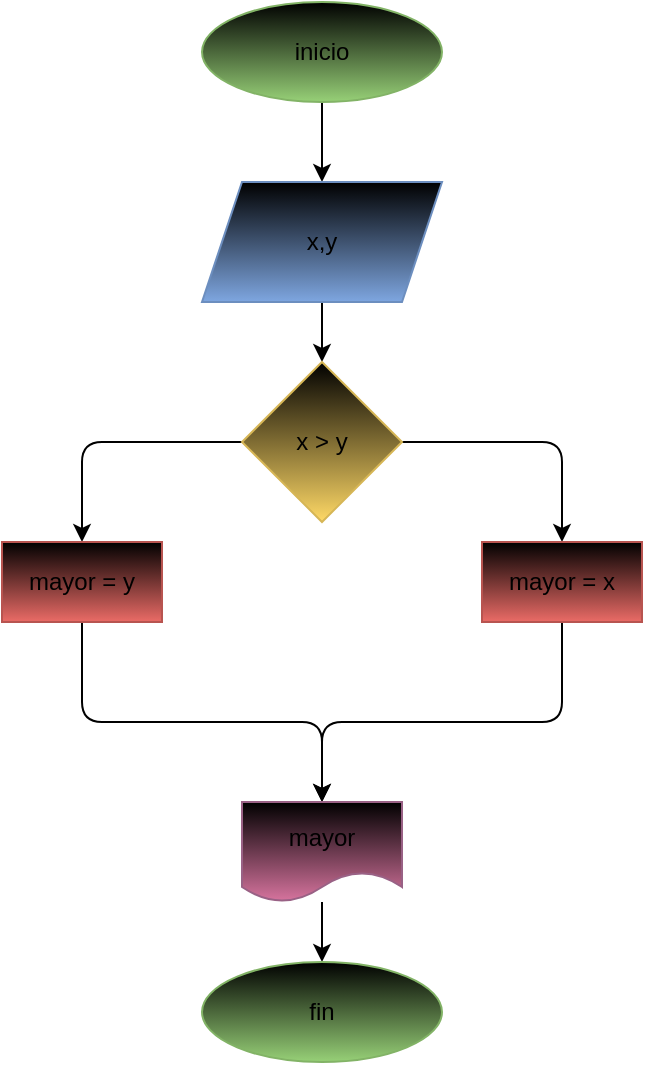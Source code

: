 <mxfile>
    <diagram id="lNw_cP4LEt081Gj_snd0" name="Página-1">
        <mxGraphModel dx="662" dy="411" grid="1" gridSize="10" guides="1" tooltips="1" connect="1" arrows="1" fold="1" page="1" pageScale="1" pageWidth="827" pageHeight="1169" math="0" shadow="0">
            <root>
                <mxCell id="0"/>
                <mxCell id="1" parent="0"/>
                <mxCell id="3" style="edgeStyle=none;html=1;" edge="1" parent="1" source="2">
                    <mxGeometry relative="1" as="geometry">
                        <mxPoint x="320" y="130" as="targetPoint"/>
                    </mxGeometry>
                </mxCell>
                <mxCell id="2" value="inicio" style="ellipse;whiteSpace=wrap;html=1;fillColor=#000000;gradientColor=#97d077;strokeColor=#82b366;" vertex="1" parent="1">
                    <mxGeometry x="260" y="40" width="120" height="50" as="geometry"/>
                </mxCell>
                <mxCell id="5" style="edgeStyle=none;html=1;" edge="1" parent="1" source="4">
                    <mxGeometry relative="1" as="geometry">
                        <mxPoint x="320" y="220" as="targetPoint"/>
                    </mxGeometry>
                </mxCell>
                <mxCell id="4" value="x,y" style="shape=parallelogram;perimeter=parallelogramPerimeter;whiteSpace=wrap;html=1;fixedSize=1;fillColor=#000000;gradientColor=#7ea6e0;strokeColor=#6c8ebf;" vertex="1" parent="1">
                    <mxGeometry x="260" y="130" width="120" height="60" as="geometry"/>
                </mxCell>
                <mxCell id="7" style="edgeStyle=none;html=1;" edge="1" parent="1" source="6">
                    <mxGeometry relative="1" as="geometry">
                        <mxPoint x="440" y="310" as="targetPoint"/>
                        <Array as="points">
                            <mxPoint x="440" y="260"/>
                            <mxPoint x="440" y="290"/>
                        </Array>
                    </mxGeometry>
                </mxCell>
                <mxCell id="XajPz9CYiRdqiBeXRI6i-11" style="edgeStyle=none;html=1;entryX=0.5;entryY=0;entryDx=0;entryDy=0;" edge="1" parent="1" source="6" target="10">
                    <mxGeometry relative="1" as="geometry">
                        <Array as="points">
                            <mxPoint x="200" y="260"/>
                        </Array>
                    </mxGeometry>
                </mxCell>
                <mxCell id="6" value="x &amp;gt; y" style="rhombus;whiteSpace=wrap;html=1;fillColor=#000000;gradientColor=#ffd966;strokeColor=#d6b656;" vertex="1" parent="1">
                    <mxGeometry x="280" y="220" width="80" height="80" as="geometry"/>
                </mxCell>
                <mxCell id="XajPz9CYiRdqiBeXRI6i-13" style="edgeStyle=none;html=1;" edge="1" parent="1" source="9">
                    <mxGeometry relative="1" as="geometry">
                        <mxPoint x="320" y="440" as="targetPoint"/>
                        <Array as="points">
                            <mxPoint x="440" y="400"/>
                            <mxPoint x="320" y="400"/>
                        </Array>
                    </mxGeometry>
                </mxCell>
                <mxCell id="9" value="mayor = x" style="whiteSpace=wrap;html=1;fillColor=#000000;gradientColor=#ea6b66;strokeColor=#b85450;" vertex="1" parent="1">
                    <mxGeometry x="400" y="310" width="80" height="40" as="geometry"/>
                </mxCell>
                <mxCell id="XajPz9CYiRdqiBeXRI6i-12" style="edgeStyle=none;html=1;" edge="1" parent="1" source="10">
                    <mxGeometry relative="1" as="geometry">
                        <mxPoint x="320" y="440" as="targetPoint"/>
                        <Array as="points">
                            <mxPoint x="200" y="400"/>
                            <mxPoint x="320" y="400"/>
                        </Array>
                    </mxGeometry>
                </mxCell>
                <mxCell id="10" value="mayor = y" style="whiteSpace=wrap;html=1;fillColor=#000000;gradientColor=#ea6b66;strokeColor=#b85450;" vertex="1" parent="1">
                    <mxGeometry x="160" y="310" width="80" height="40" as="geometry"/>
                </mxCell>
                <mxCell id="XajPz9CYiRdqiBeXRI6i-16" style="edgeStyle=none;html=1;entryX=0.5;entryY=0;entryDx=0;entryDy=0;" edge="1" parent="1" source="XajPz9CYiRdqiBeXRI6i-14" target="XajPz9CYiRdqiBeXRI6i-15">
                    <mxGeometry relative="1" as="geometry"/>
                </mxCell>
                <mxCell id="XajPz9CYiRdqiBeXRI6i-14" value="mayor" style="shape=document;whiteSpace=wrap;html=1;boundedLbl=1;fillColor=#000000;gradientColor=#d5739d;strokeColor=#996185;" vertex="1" parent="1">
                    <mxGeometry x="280" y="440" width="80" height="50" as="geometry"/>
                </mxCell>
                <mxCell id="XajPz9CYiRdqiBeXRI6i-15" value="fin" style="ellipse;whiteSpace=wrap;html=1;fillColor=#000000;gradientColor=#97d077;strokeColor=#82b366;" vertex="1" parent="1">
                    <mxGeometry x="260" y="520" width="120" height="50" as="geometry"/>
                </mxCell>
            </root>
        </mxGraphModel>
    </diagram>
    <diagram id="Xgt12NbCTrDHjk7BcQoY" name="Página-2">
        <mxGraphModel dx="662" dy="411" grid="1" gridSize="10" guides="1" tooltips="1" connect="1" arrows="1" fold="1" page="1" pageScale="1" pageWidth="827" pageHeight="1169" math="0" shadow="0">
            <root>
                <mxCell id="0"/>
                <mxCell id="1" parent="0"/>
            </root>
        </mxGraphModel>
    </diagram>
</mxfile>